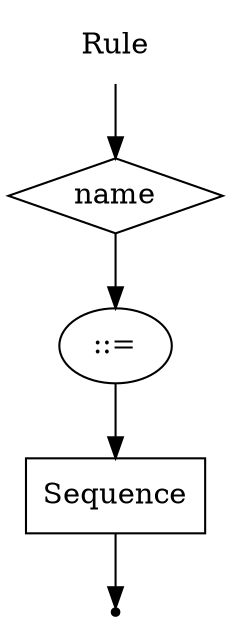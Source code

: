 digraph Rule {
    start [label = "Rule" shape = plaintext];
    end [label = "" shape = point];
    A [label = "name" shape = diamond];
    B [label = "::=" shape = oval];
    C [label = "Sequence" shape = box];
    start -> A;
    A -> B;
    B -> C;
    C -> end;
}